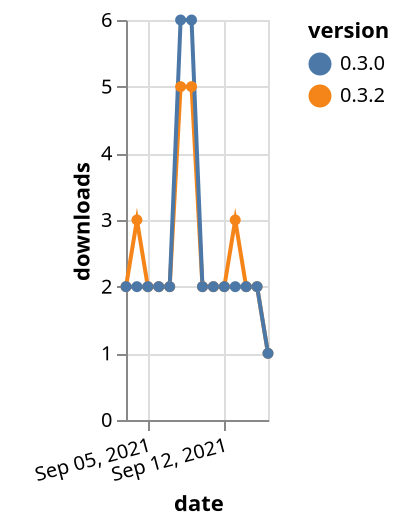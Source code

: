 {"$schema": "https://vega.github.io/schema/vega-lite/v5.json", "description": "A simple bar chart with embedded data.", "data": {"values": [{"date": "2021-09-03", "total": 3442, "delta": 2, "version": "0.3.2"}, {"date": "2021-09-04", "total": 3445, "delta": 3, "version": "0.3.2"}, {"date": "2021-09-05", "total": 3447, "delta": 2, "version": "0.3.2"}, {"date": "2021-09-06", "total": 3449, "delta": 2, "version": "0.3.2"}, {"date": "2021-09-07", "total": 3451, "delta": 2, "version": "0.3.2"}, {"date": "2021-09-08", "total": 3456, "delta": 5, "version": "0.3.2"}, {"date": "2021-09-09", "total": 3461, "delta": 5, "version": "0.3.2"}, {"date": "2021-09-10", "total": 3463, "delta": 2, "version": "0.3.2"}, {"date": "2021-09-11", "total": 3465, "delta": 2, "version": "0.3.2"}, {"date": "2021-09-12", "total": 3467, "delta": 2, "version": "0.3.2"}, {"date": "2021-09-13", "total": 3470, "delta": 3, "version": "0.3.2"}, {"date": "2021-09-14", "total": 3472, "delta": 2, "version": "0.3.2"}, {"date": "2021-09-15", "total": 3474, "delta": 2, "version": "0.3.2"}, {"date": "2021-09-16", "total": 3475, "delta": 1, "version": "0.3.2"}, {"date": "2021-09-03", "total": 3838, "delta": 2, "version": "0.3.0"}, {"date": "2021-09-04", "total": 3840, "delta": 2, "version": "0.3.0"}, {"date": "2021-09-05", "total": 3842, "delta": 2, "version": "0.3.0"}, {"date": "2021-09-06", "total": 3844, "delta": 2, "version": "0.3.0"}, {"date": "2021-09-07", "total": 3846, "delta": 2, "version": "0.3.0"}, {"date": "2021-09-08", "total": 3852, "delta": 6, "version": "0.3.0"}, {"date": "2021-09-09", "total": 3858, "delta": 6, "version": "0.3.0"}, {"date": "2021-09-10", "total": 3860, "delta": 2, "version": "0.3.0"}, {"date": "2021-09-11", "total": 3862, "delta": 2, "version": "0.3.0"}, {"date": "2021-09-12", "total": 3864, "delta": 2, "version": "0.3.0"}, {"date": "2021-09-13", "total": 3866, "delta": 2, "version": "0.3.0"}, {"date": "2021-09-14", "total": 3868, "delta": 2, "version": "0.3.0"}, {"date": "2021-09-15", "total": 3870, "delta": 2, "version": "0.3.0"}, {"date": "2021-09-16", "total": 3871, "delta": 1, "version": "0.3.0"}]}, "width": "container", "mark": {"type": "line", "point": {"filled": true}}, "encoding": {"x": {"field": "date", "type": "temporal", "timeUnit": "yearmonthdate", "title": "date", "axis": {"labelAngle": -15}}, "y": {"field": "delta", "type": "quantitative", "title": "downloads"}, "color": {"field": "version", "type": "nominal"}, "tooltip": {"field": "delta"}}}